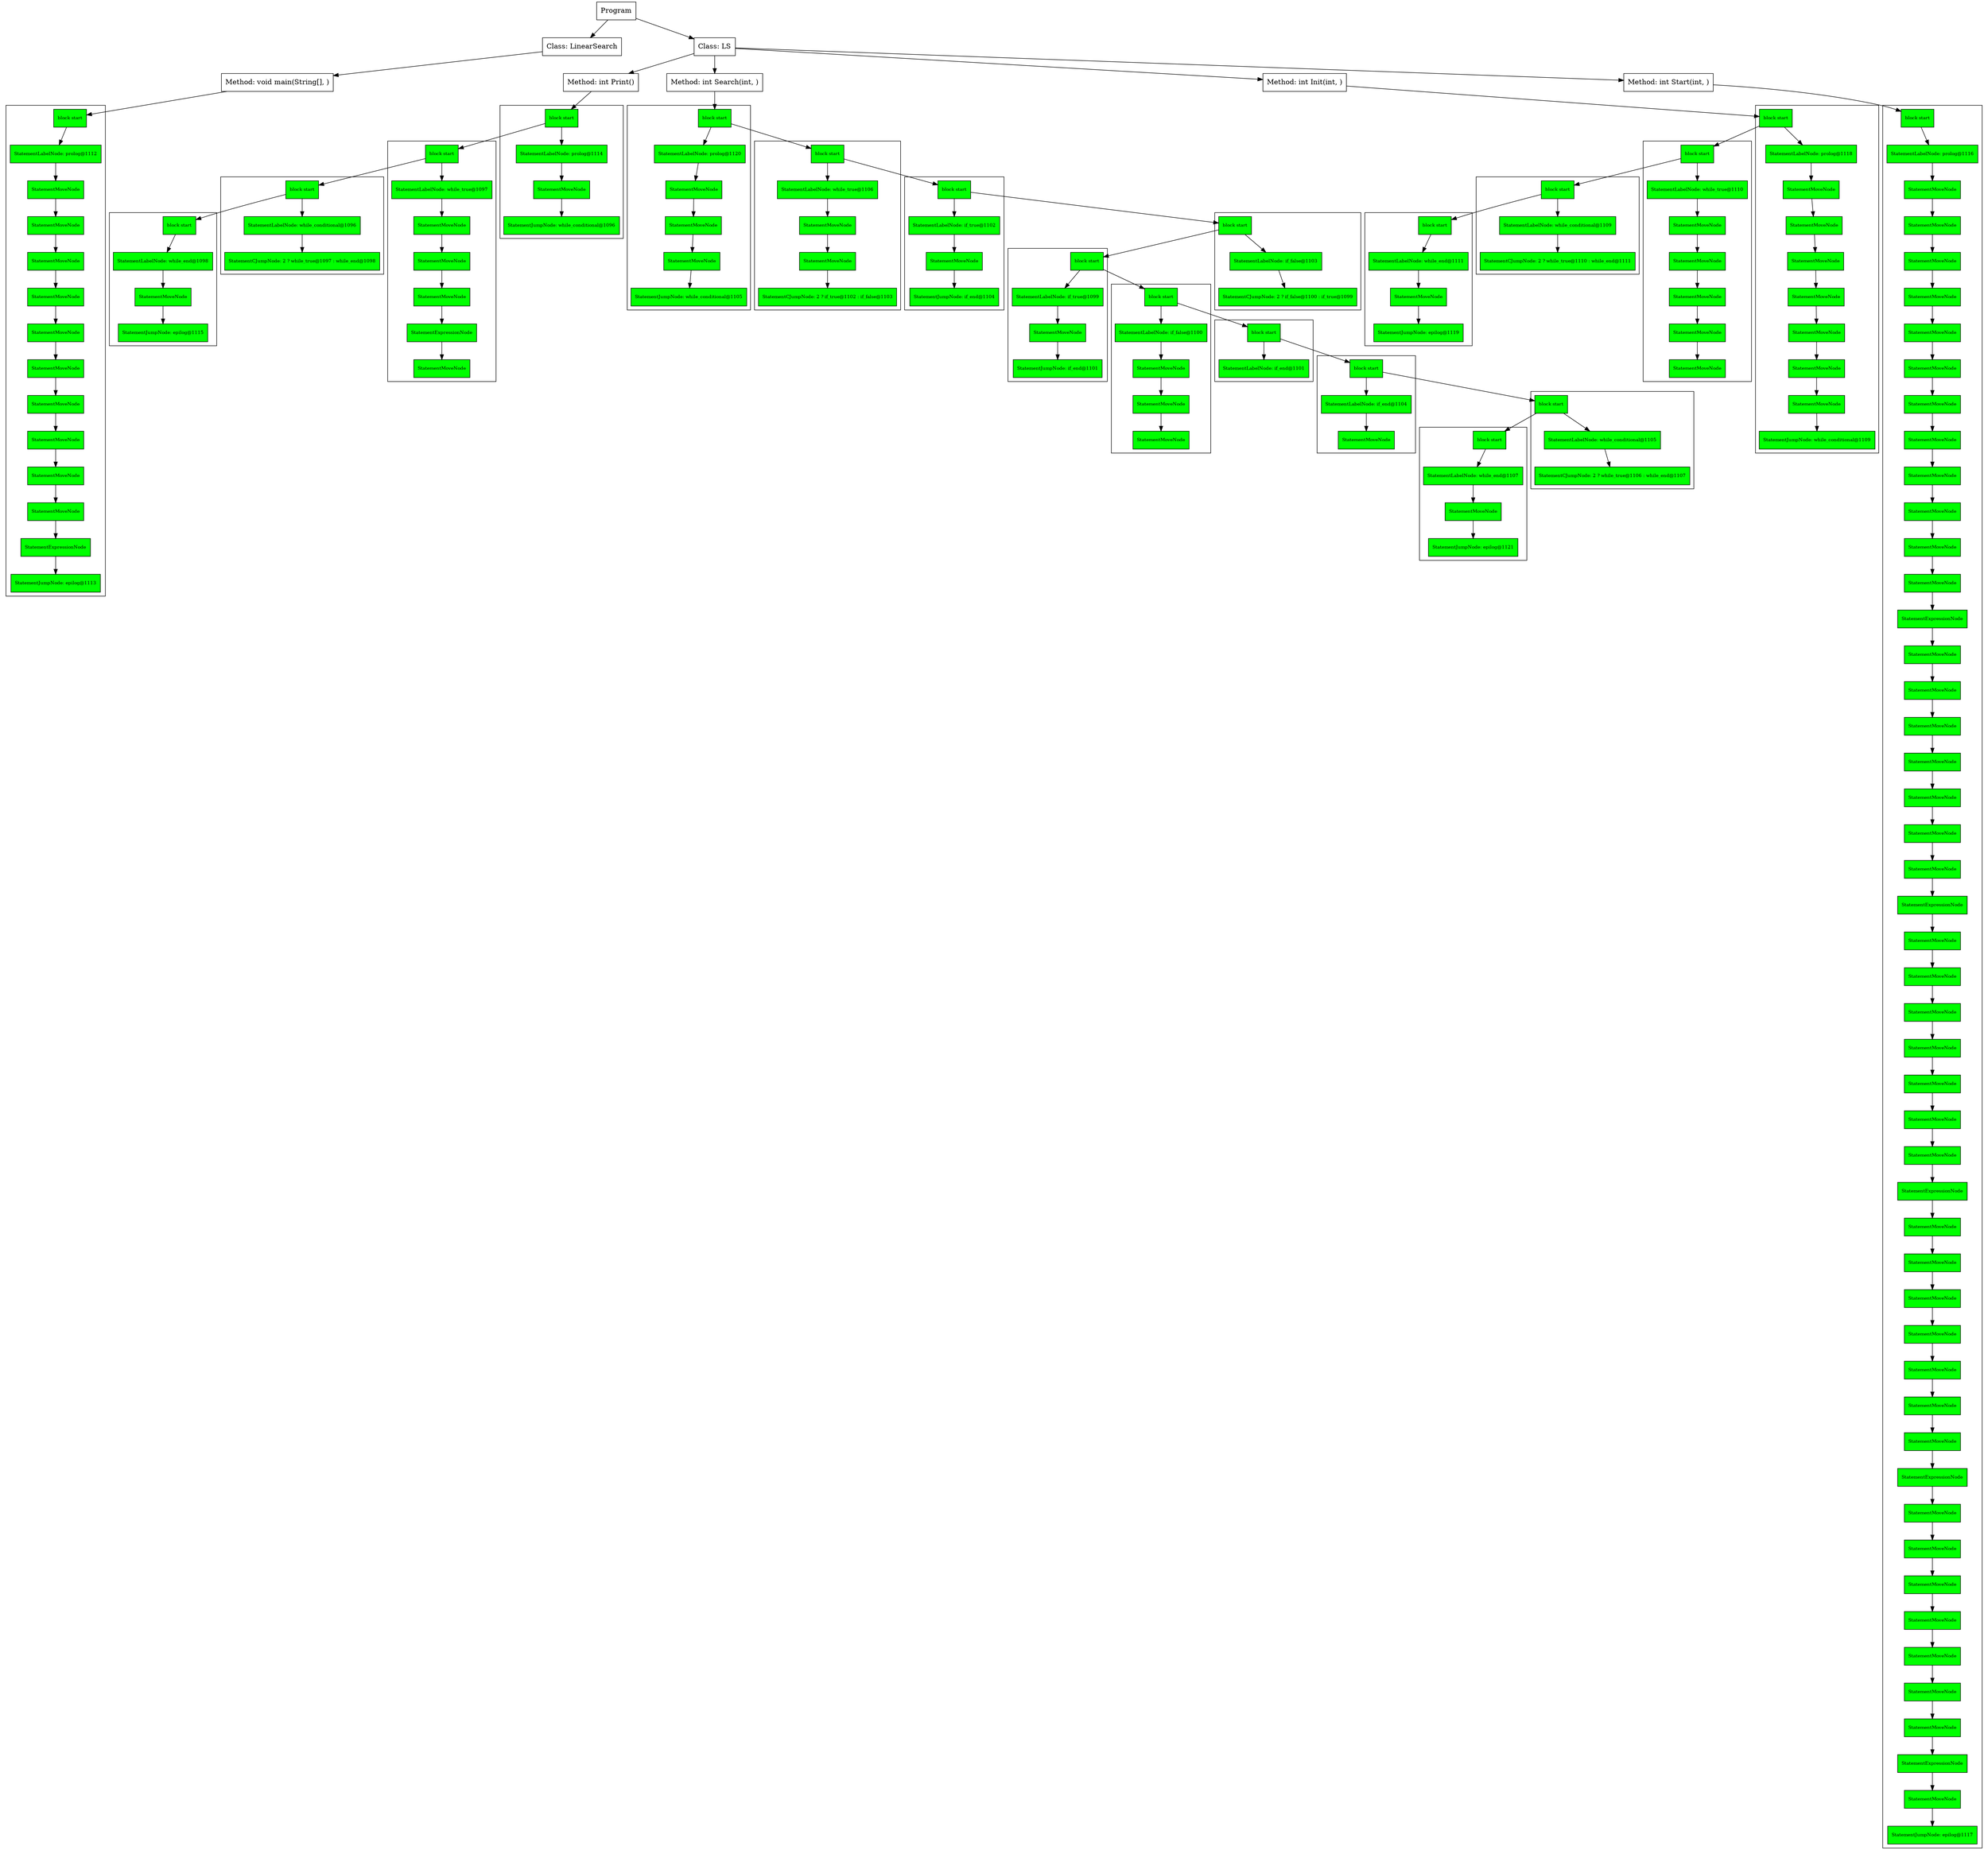 digraph LinearSearch {
"0x7f2e8c1fa560" [label="Program" shape=box]
"0x60b00001bdc8" [label="Class: LinearSearch"shape=box]
"0x7f2e8c1fa560" -> "0x60b00001bdc8"
"0x60700000b3f8" [label="Method: void main(String[], )"shape=box]
"0x60b00001bdc8" -> "0x60700000b3f8"
subgraph cluster_0x6030000e7f70{
node [shape="box", style="filled", fillcolor="green", fontcolor="black", fontsize="9"]
"0x6030000e7f70" [label="block start"shape=box]
"0x60c000013900" [label="StatementLabelNode: prolog@1112" shape=box]
"0x6030000e7f70" -> "0x60c000013900"
"0x60c000013908" [label="StatementMoveNode" shape=box]
"0x60c000013900" -> "0x60c000013908"
"0x60c000013910" [label="StatementMoveNode" shape=box]
"0x60c000013908" -> "0x60c000013910"
"0x60c000013918" [label="StatementMoveNode" shape=box]
"0x60c000013910" -> "0x60c000013918"
"0x60c000013920" [label="StatementMoveNode" shape=box]
"0x60c000013918" -> "0x60c000013920"
"0x60c000013928" [label="StatementMoveNode" shape=box]
"0x60c000013920" -> "0x60c000013928"
"0x60c000013930" [label="StatementMoveNode" shape=box]
"0x60c000013928" -> "0x60c000013930"
"0x60c000013938" [label="StatementMoveNode" shape=box]
"0x60c000013930" -> "0x60c000013938"
"0x60c000013940" [label="StatementMoveNode" shape=box]
"0x60c000013938" -> "0x60c000013940"
"0x60c000013948" [label="StatementMoveNode" shape=box]
"0x60c000013940" -> "0x60c000013948"
"0x60c000013950" [label="StatementMoveNode" shape=box]
"0x60c000013948" -> "0x60c000013950"
"0x60c000013958" [label="StatementExpressionNode" shape=box]
"0x60c000013950" -> "0x60c000013958"
"0x60c000013960" [label="StatementJumpNode: epilog@1113" shape=box]
"0x60c000013958" -> "0x60c000013960"
}
"0x60700000b3f8" -> "0x6030000e7f70"
"0x60b00001bd18" [label="Class: LS"shape=box]
"0x7f2e8c1fa560" -> "0x60b00001bd18"
"0x60700000b388" [label="Method: int Start(int, )"shape=box]
"0x60b00001bd18" -> "0x60700000b388"
subgraph cluster_0x6030000e7f10{
node [shape="box", style="filled", fillcolor="green", fontcolor="black", fontsize="9"]
"0x6030000e7f10" [label="block start"shape=box]
"0x615000005f80" [label="StatementLabelNode: prolog@1116" shape=box]
"0x6030000e7f10" -> "0x615000005f80"
"0x615000005f88" [label="StatementMoveNode" shape=box]
"0x615000005f80" -> "0x615000005f88"
"0x615000005f90" [label="StatementMoveNode" shape=box]
"0x615000005f88" -> "0x615000005f90"
"0x615000005f98" [label="StatementMoveNode" shape=box]
"0x615000005f90" -> "0x615000005f98"
"0x615000005fa0" [label="StatementMoveNode" shape=box]
"0x615000005f98" -> "0x615000005fa0"
"0x615000005fa8" [label="StatementMoveNode" shape=box]
"0x615000005fa0" -> "0x615000005fa8"
"0x615000005fb0" [label="StatementMoveNode" shape=box]
"0x615000005fa8" -> "0x615000005fb0"
"0x615000005fb8" [label="StatementMoveNode" shape=box]
"0x615000005fb0" -> "0x615000005fb8"
"0x615000005fc0" [label="StatementMoveNode" shape=box]
"0x615000005fb8" -> "0x615000005fc0"
"0x615000005fc8" [label="StatementMoveNode" shape=box]
"0x615000005fc0" -> "0x615000005fc8"
"0x615000005fd0" [label="StatementMoveNode" shape=box]
"0x615000005fc8" -> "0x615000005fd0"
"0x615000005fd8" [label="StatementMoveNode" shape=box]
"0x615000005fd0" -> "0x615000005fd8"
"0x615000005fe0" [label="StatementMoveNode" shape=box]
"0x615000005fd8" -> "0x615000005fe0"
"0x615000005fe8" [label="StatementExpressionNode" shape=box]
"0x615000005fe0" -> "0x615000005fe8"
"0x615000005ff0" [label="StatementMoveNode" shape=box]
"0x615000005fe8" -> "0x615000005ff0"
"0x615000005ff8" [label="StatementMoveNode" shape=box]
"0x615000005ff0" -> "0x615000005ff8"
"0x615000006000" [label="StatementMoveNode" shape=box]
"0x615000005ff8" -> "0x615000006000"
"0x615000006008" [label="StatementMoveNode" shape=box]
"0x615000006000" -> "0x615000006008"
"0x615000006010" [label="StatementMoveNode" shape=box]
"0x615000006008" -> "0x615000006010"
"0x615000006018" [label="StatementMoveNode" shape=box]
"0x615000006010" -> "0x615000006018"
"0x615000006020" [label="StatementMoveNode" shape=box]
"0x615000006018" -> "0x615000006020"
"0x615000006028" [label="StatementExpressionNode" shape=box]
"0x615000006020" -> "0x615000006028"
"0x615000006030" [label="StatementMoveNode" shape=box]
"0x615000006028" -> "0x615000006030"
"0x615000006038" [label="StatementMoveNode" shape=box]
"0x615000006030" -> "0x615000006038"
"0x615000006040" [label="StatementMoveNode" shape=box]
"0x615000006038" -> "0x615000006040"
"0x615000006048" [label="StatementMoveNode" shape=box]
"0x615000006040" -> "0x615000006048"
"0x615000006050" [label="StatementMoveNode" shape=box]
"0x615000006048" -> "0x615000006050"
"0x615000006058" [label="StatementMoveNode" shape=box]
"0x615000006050" -> "0x615000006058"
"0x615000006060" [label="StatementMoveNode" shape=box]
"0x615000006058" -> "0x615000006060"
"0x615000006068" [label="StatementExpressionNode" shape=box]
"0x615000006060" -> "0x615000006068"
"0x615000006070" [label="StatementMoveNode" shape=box]
"0x615000006068" -> "0x615000006070"
"0x615000006078" [label="StatementMoveNode" shape=box]
"0x615000006070" -> "0x615000006078"
"0x615000006080" [label="StatementMoveNode" shape=box]
"0x615000006078" -> "0x615000006080"
"0x615000006088" [label="StatementMoveNode" shape=box]
"0x615000006080" -> "0x615000006088"
"0x615000006090" [label="StatementMoveNode" shape=box]
"0x615000006088" -> "0x615000006090"
"0x615000006098" [label="StatementMoveNode" shape=box]
"0x615000006090" -> "0x615000006098"
"0x6150000060a0" [label="StatementMoveNode" shape=box]
"0x615000006098" -> "0x6150000060a0"
"0x6150000060a8" [label="StatementExpressionNode" shape=box]
"0x6150000060a0" -> "0x6150000060a8"
"0x6150000060b0" [label="StatementMoveNode" shape=box]
"0x6150000060a8" -> "0x6150000060b0"
"0x6150000060b8" [label="StatementMoveNode" shape=box]
"0x6150000060b0" -> "0x6150000060b8"
"0x6150000060c0" [label="StatementMoveNode" shape=box]
"0x6150000060b8" -> "0x6150000060c0"
"0x6150000060c8" [label="StatementMoveNode" shape=box]
"0x6150000060c0" -> "0x6150000060c8"
"0x6150000060d0" [label="StatementMoveNode" shape=box]
"0x6150000060c8" -> "0x6150000060d0"
"0x6150000060d8" [label="StatementMoveNode" shape=box]
"0x6150000060d0" -> "0x6150000060d8"
"0x6150000060e0" [label="StatementMoveNode" shape=box]
"0x6150000060d8" -> "0x6150000060e0"
"0x6150000060e8" [label="StatementExpressionNode" shape=box]
"0x6150000060e0" -> "0x6150000060e8"
"0x6150000060f0" [label="StatementMoveNode" shape=box]
"0x6150000060e8" -> "0x6150000060f0"
"0x6150000060f8" [label="StatementJumpNode: epilog@1117" shape=box]
"0x6150000060f0" -> "0x6150000060f8"
}
"0x60700000b388" -> "0x6030000e7f10"
"0x60700000b318" [label="Method: int Print()"shape=box]
"0x60b00001bd18" -> "0x60700000b318"
subgraph cluster_0x608000004fa0{
node [shape="box", style="filled", fillcolor="green", fontcolor="black", fontsize="9"]
"0x608000004fa0" [label="block start"shape=box]
"0x6030000e7910" [label="StatementLabelNode: prolog@1114" shape=box]
"0x608000004fa0" -> "0x6030000e7910"
"0x6030000e7918" [label="StatementMoveNode" shape=box]
"0x6030000e7910" -> "0x6030000e7918"
"0x6030000e7920" [label="StatementJumpNode: while_conditional@1096" shape=box]
"0x6030000e7918" -> "0x6030000e7920"
}
"0x60700000b318" -> "0x608000004fa0"
subgraph cluster_0x608000004fb8{
node [shape="box", style="filled", fillcolor="green", fontcolor="black", fontsize="9"]
"0x608000004fb8" [label="block start"shape=box]
"0x60600004ed40" [label="StatementLabelNode: while_true@1097" shape=box]
"0x608000004fb8" -> "0x60600004ed40"
"0x60600004ed48" [label="StatementMoveNode" shape=box]
"0x60600004ed40" -> "0x60600004ed48"
"0x60600004ed50" [label="StatementMoveNode" shape=box]
"0x60600004ed48" -> "0x60600004ed50"
"0x60600004ed58" [label="StatementMoveNode" shape=box]
"0x60600004ed50" -> "0x60600004ed58"
"0x60600004ed60" [label="StatementExpressionNode" shape=box]
"0x60600004ed58" -> "0x60600004ed60"
"0x60600004ed68" [label="StatementMoveNode" shape=box]
"0x60600004ed60" -> "0x60600004ed68"
}
"0x608000004fa0" -> "0x608000004fb8"
subgraph cluster_0x608000004fd0{
node [shape="box", style="filled", fillcolor="green", fontcolor="black", fontsize="9"]
"0x608000004fd0" [label="block start"shape=box]
"0x6020000c81f0" [label="StatementLabelNode: while_conditional@1096" shape=box]
"0x608000004fd0" -> "0x6020000c81f0"
"0x6020000c81f8" [label="StatementCJumpNode: 2 ? while_true@1097 : while_end@1098" shape=box]
"0x6020000c81f0" -> "0x6020000c81f8"
}
"0x608000004fb8" -> "0x608000004fd0"
subgraph cluster_0x608000004fe8{
node [shape="box", style="filled", fillcolor="green", fontcolor="black", fontsize="9"]
"0x608000004fe8" [label="block start"shape=box]
"0x6030000e7a00" [label="StatementLabelNode: while_end@1098" shape=box]
"0x608000004fe8" -> "0x6030000e7a00"
"0x6030000e7a08" [label="StatementMoveNode" shape=box]
"0x6030000e7a00" -> "0x6030000e7a08"
"0x6030000e7a10" [label="StatementJumpNode: epilog@1115" shape=box]
"0x6030000e7a08" -> "0x6030000e7a10"
}
"0x608000004fd0" -> "0x608000004fe8"
"0x60700000b238" [label="Method: int Search(int, )"shape=box]
"0x60b00001bd18" -> "0x60700000b238"
subgraph cluster_0x613000004100{
node [shape="box", style="filled", fillcolor="green", fontcolor="black", fontsize="9"]
"0x613000004100" [label="block start"shape=box]
"0x60600004ef20" [label="StatementLabelNode: prolog@1120" shape=box]
"0x613000004100" -> "0x60600004ef20"
"0x60600004ef28" [label="StatementMoveNode" shape=box]
"0x60600004ef20" -> "0x60600004ef28"
"0x60600004ef30" [label="StatementMoveNode" shape=box]
"0x60600004ef28" -> "0x60600004ef30"
"0x60600004ef38" [label="StatementMoveNode" shape=box]
"0x60600004ef30" -> "0x60600004ef38"
"0x60600004ef40" [label="StatementJumpNode: while_conditional@1105" shape=box]
"0x60600004ef38" -> "0x60600004ef40"
}
"0x60700000b238" -> "0x613000004100"
subgraph cluster_0x613000004118{
node [shape="box", style="filled", fillcolor="green", fontcolor="black", fontsize="9"]
"0x613000004118" [label="block start"shape=box]
"0x6030000e7c40" [label="StatementLabelNode: while_true@1106" shape=box]
"0x613000004118" -> "0x6030000e7c40"
"0x6030000e7c48" [label="StatementMoveNode" shape=box]
"0x6030000e7c40" -> "0x6030000e7c48"
"0x6030000e7c50" [label="StatementMoveNode" shape=box]
"0x6030000e7c48" -> "0x6030000e7c50"
"0x6030000e7c58" [label="StatementCJumpNode: 2 ? if_true@1102 : if_false@1103" shape=box]
"0x6030000e7c50" -> "0x6030000e7c58"
}
"0x613000004100" -> "0x613000004118"
subgraph cluster_0x613000004130{
node [shape="box", style="filled", fillcolor="green", fontcolor="black", fontsize="9"]
"0x613000004130" [label="block start"shape=box]
"0x6030000e7c70" [label="StatementLabelNode: if_true@1102" shape=box]
"0x613000004130" -> "0x6030000e7c70"
"0x6030000e7c78" [label="StatementMoveNode" shape=box]
"0x6030000e7c70" -> "0x6030000e7c78"
"0x6030000e7c80" [label="StatementJumpNode: if_end@1104" shape=box]
"0x6030000e7c78" -> "0x6030000e7c80"
}
"0x613000004118" -> "0x613000004130"
subgraph cluster_0x613000004148{
node [shape="box", style="filled", fillcolor="green", fontcolor="black", fontsize="9"]
"0x613000004148" [label="block start"shape=box]
"0x6020000c8550" [label="StatementLabelNode: if_false@1103" shape=box]
"0x613000004148" -> "0x6020000c8550"
"0x6020000c8558" [label="StatementCJumpNode: 2 ? if_false@1100 : if_true@1099" shape=box]
"0x6020000c8550" -> "0x6020000c8558"
}
"0x613000004130" -> "0x613000004148"
subgraph cluster_0x613000004160{
node [shape="box", style="filled", fillcolor="green", fontcolor="black", fontsize="9"]
"0x613000004160" [label="block start"shape=box]
"0x6030000e7ca0" [label="StatementLabelNode: if_true@1099" shape=box]
"0x613000004160" -> "0x6030000e7ca0"
"0x6030000e7ca8" [label="StatementMoveNode" shape=box]
"0x6030000e7ca0" -> "0x6030000e7ca8"
"0x6030000e7cb0" [label="StatementJumpNode: if_end@1101" shape=box]
"0x6030000e7ca8" -> "0x6030000e7cb0"
}
"0x613000004148" -> "0x613000004160"
subgraph cluster_0x613000004178{
node [shape="box", style="filled", fillcolor="green", fontcolor="black", fontsize="9"]
"0x613000004178" [label="block start"shape=box]
"0x60600004ef80" [label="StatementLabelNode: if_false@1100" shape=box]
"0x613000004178" -> "0x60600004ef80"
"0x60600004ef88" [label="StatementMoveNode" shape=box]
"0x60600004ef80" -> "0x60600004ef88"
"0x60600004ef90" [label="StatementMoveNode" shape=box]
"0x60600004ef88" -> "0x60600004ef90"
"0x60600004ef98" [label="StatementMoveNode" shape=box]
"0x60600004ef90" -> "0x60600004ef98"
}
"0x613000004160" -> "0x613000004178"
subgraph cluster_0x613000004190{
node [shape="box", style="filled", fillcolor="green", fontcolor="black", fontsize="9"]
"0x613000004190" [label="block start"shape=box]
"0x6020000c8650" [label="StatementLabelNode: if_end@1101" shape=box]
"0x613000004190" -> "0x6020000c8650"
}
"0x613000004178" -> "0x613000004190"
subgraph cluster_0x6130000041a8{
node [shape="box", style="filled", fillcolor="green", fontcolor="black", fontsize="9"]
"0x6130000041a8" [label="block start"shape=box]
"0x6030000e7d30" [label="StatementLabelNode: if_end@1104" shape=box]
"0x6130000041a8" -> "0x6030000e7d30"
"0x6030000e7d38" [label="StatementMoveNode" shape=box]
"0x6030000e7d30" -> "0x6030000e7d38"
}
"0x613000004190" -> "0x6130000041a8"
subgraph cluster_0x6130000041c0{
node [shape="box", style="filled", fillcolor="green", fontcolor="black", fontsize="9"]
"0x6130000041c0" [label="block start"shape=box]
"0x6020000c86f0" [label="StatementLabelNode: while_conditional@1105" shape=box]
"0x6130000041c0" -> "0x6020000c86f0"
"0x6020000c86f8" [label="StatementCJumpNode: 2 ? while_true@1106 : while_end@1107" shape=box]
"0x6020000c86f0" -> "0x6020000c86f8"
}
"0x6130000041a8" -> "0x6130000041c0"
subgraph cluster_0x6130000041d8{
node [shape="box", style="filled", fillcolor="green", fontcolor="black", fontsize="9"]
"0x6130000041d8" [label="block start"shape=box]
"0x6030000e7d60" [label="StatementLabelNode: while_end@1107" shape=box]
"0x6130000041d8" -> "0x6030000e7d60"
"0x6030000e7d68" [label="StatementMoveNode" shape=box]
"0x6030000e7d60" -> "0x6030000e7d68"
"0x6030000e7d70" [label="StatementJumpNode: epilog@1121" shape=box]
"0x6030000e7d68" -> "0x6030000e7d70"
}
"0x6130000041c0" -> "0x6130000041d8"
"0x60700000b2a8" [label="Method: int Init(int, )"shape=box]
"0x60b00001bd18" -> "0x60700000b2a8"
subgraph cluster_0x608000004f20{
node [shape="box", style="filled", fillcolor="green", fontcolor="black", fontsize="9"]
"0x608000004f20" [label="block start"shape=box]
"0x60c000013a80" [label="StatementLabelNode: prolog@1118" shape=box]
"0x608000004f20" -> "0x60c000013a80"
"0x60c000013a88" [label="StatementMoveNode" shape=box]
"0x60c000013a80" -> "0x60c000013a88"
"0x60c000013a90" [label="StatementMoveNode" shape=box]
"0x60c000013a88" -> "0x60c000013a90"
"0x60c000013a98" [label="StatementMoveNode" shape=box]
"0x60c000013a90" -> "0x60c000013a98"
"0x60c000013aa0" [label="StatementMoveNode" shape=box]
"0x60c000013a98" -> "0x60c000013aa0"
"0x60c000013aa8" [label="StatementMoveNode" shape=box]
"0x60c000013aa0" -> "0x60c000013aa8"
"0x60c000013ab0" [label="StatementMoveNode" shape=box]
"0x60c000013aa8" -> "0x60c000013ab0"
"0x60c000013ab8" [label="StatementMoveNode" shape=box]
"0x60c000013ab0" -> "0x60c000013ab8"
"0x60c000013ac0" [label="StatementJumpNode: while_conditional@1109" shape=box]
"0x60c000013ab8" -> "0x60c000013ac0"
}
"0x60700000b2a8" -> "0x608000004f20"
subgraph cluster_0x608000004f38{
node [shape="box", style="filled", fillcolor="green", fontcolor="black", fontsize="9"]
"0x608000004f38" [label="block start"shape=box]
"0x60600004eec0" [label="StatementLabelNode: while_true@1110" shape=box]
"0x608000004f38" -> "0x60600004eec0"
"0x60600004eec8" [label="StatementMoveNode" shape=box]
"0x60600004eec0" -> "0x60600004eec8"
"0x60600004eed0" [label="StatementMoveNode" shape=box]
"0x60600004eec8" -> "0x60600004eed0"
"0x60600004eed8" [label="StatementMoveNode" shape=box]
"0x60600004eed0" -> "0x60600004eed8"
"0x60600004eee0" [label="StatementMoveNode" shape=box]
"0x60600004eed8" -> "0x60600004eee0"
"0x60600004eee8" [label="StatementMoveNode" shape=box]
"0x60600004eee0" -> "0x60600004eee8"
}
"0x608000004f20" -> "0x608000004f38"
subgraph cluster_0x608000004f50{
node [shape="box", style="filled", fillcolor="green", fontcolor="black", fontsize="9"]
"0x608000004f50" [label="block start"shape=box]
"0x6020000c83d0" [label="StatementLabelNode: while_conditional@1109" shape=box]
"0x608000004f50" -> "0x6020000c83d0"
"0x6020000c83d8" [label="StatementCJumpNode: 2 ? while_true@1110 : while_end@1111" shape=box]
"0x6020000c83d0" -> "0x6020000c83d8"
}
"0x608000004f38" -> "0x608000004f50"
subgraph cluster_0x608000004f68{
node [shape="box", style="filled", fillcolor="green", fontcolor="black", fontsize="9"]
"0x608000004f68" [label="block start"shape=box]
"0x6030000e7b80" [label="StatementLabelNode: while_end@1111" shape=box]
"0x608000004f68" -> "0x6030000e7b80"
"0x6030000e7b88" [label="StatementMoveNode" shape=box]
"0x6030000e7b80" -> "0x6030000e7b88"
"0x6030000e7b90" [label="StatementJumpNode: epilog@1119" shape=box]
"0x6030000e7b88" -> "0x6030000e7b90"
}
"0x608000004f50" -> "0x608000004f68"
}
